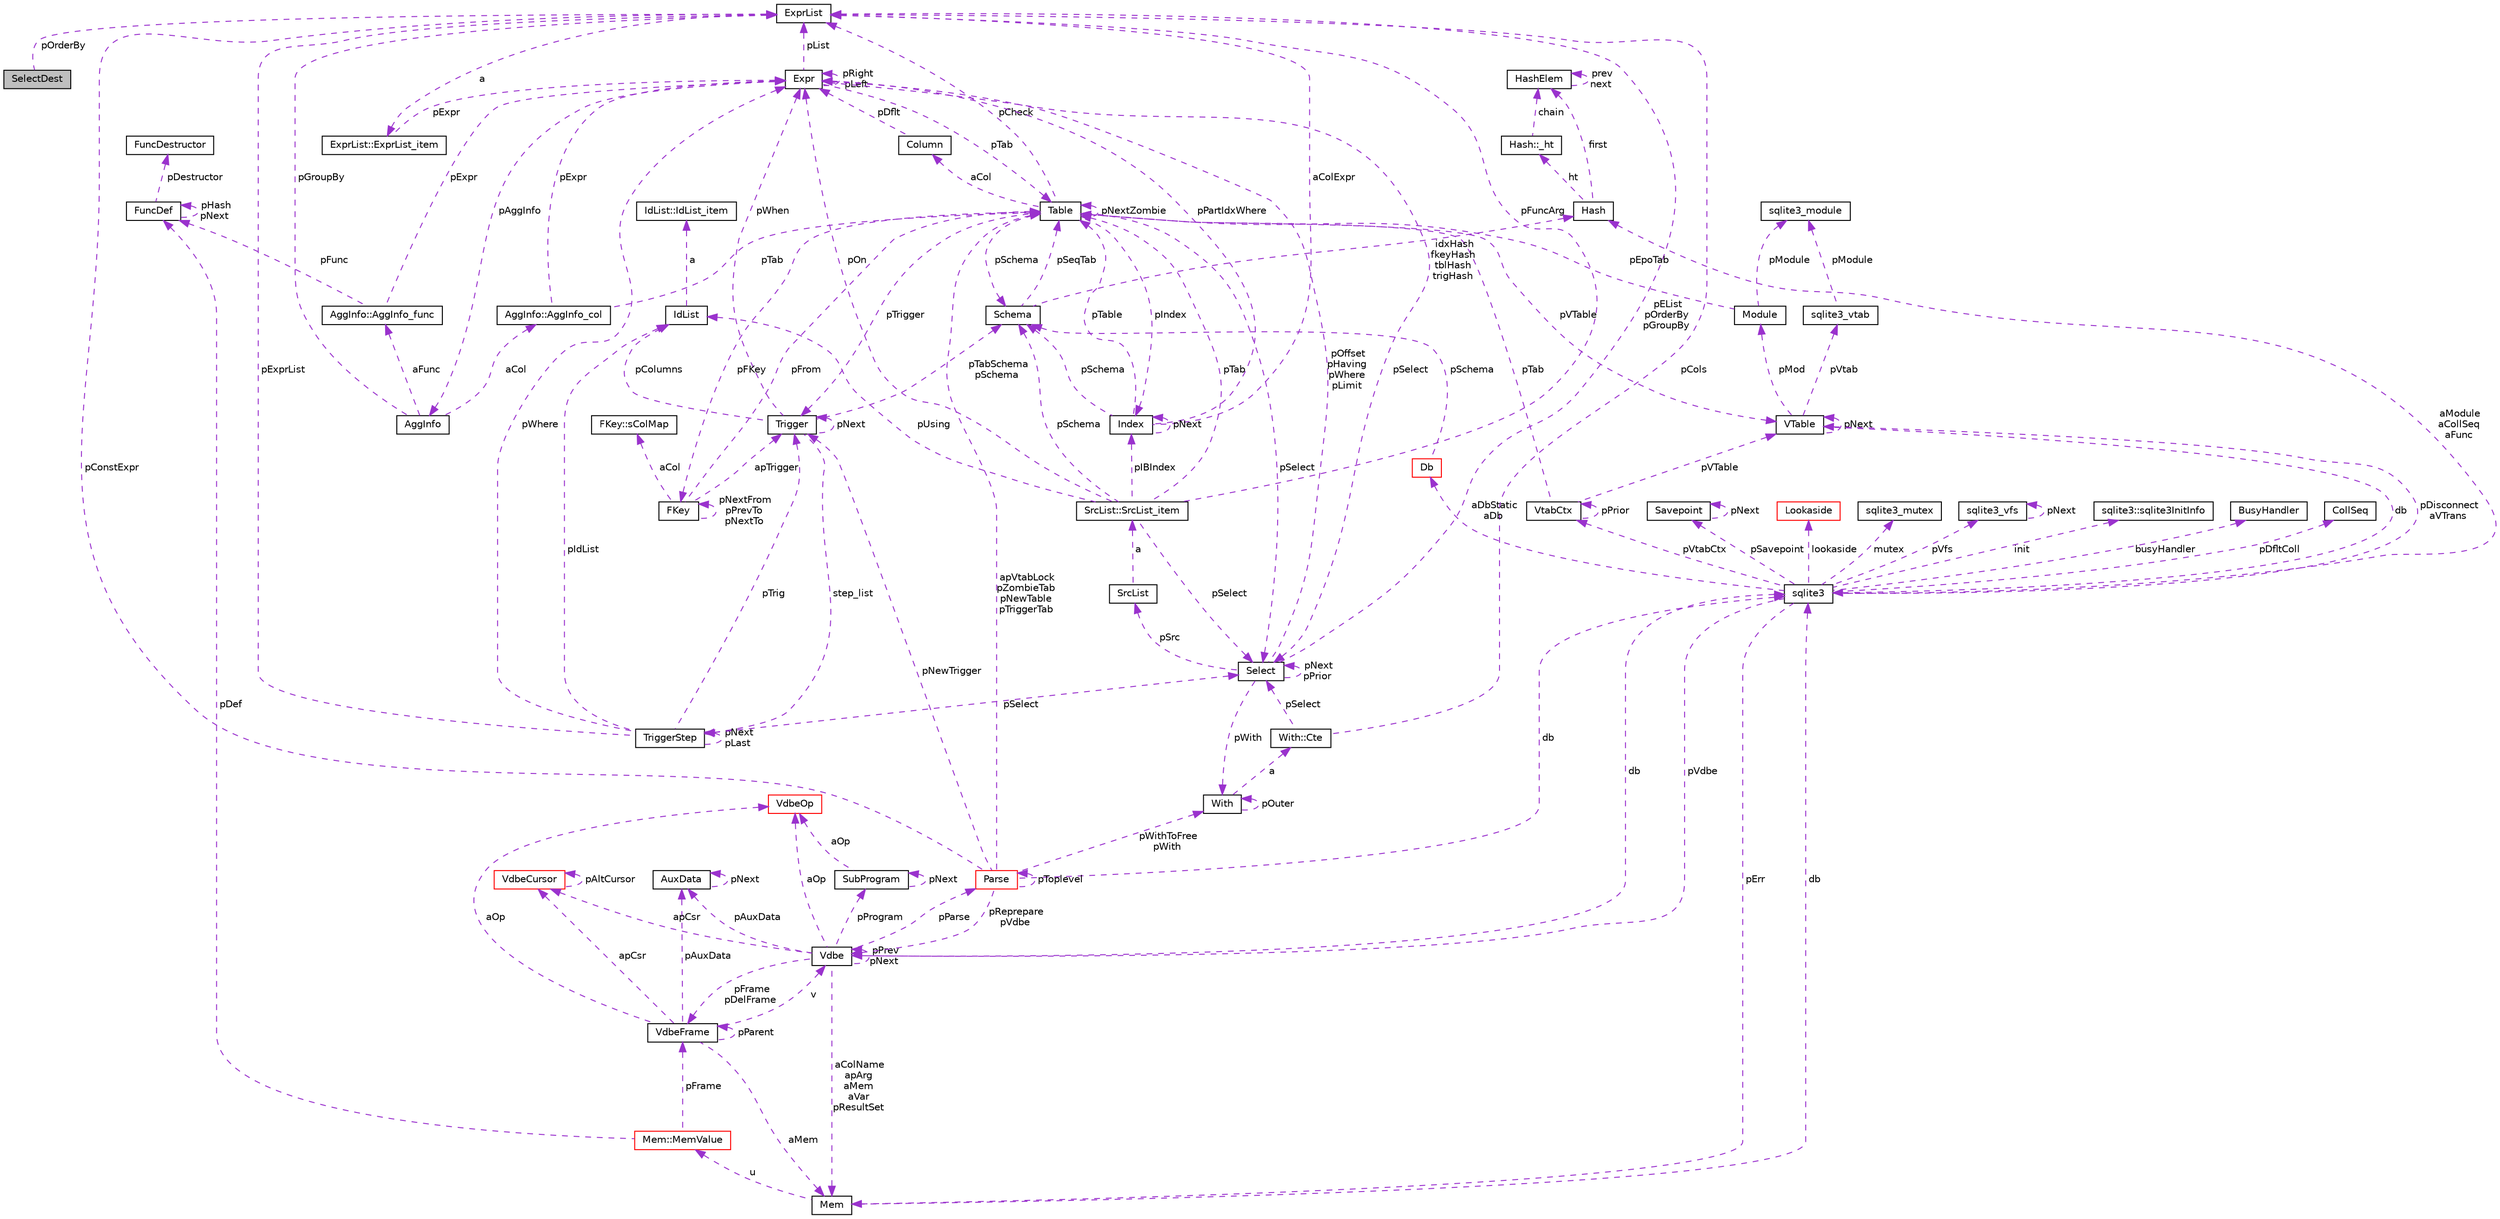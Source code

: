 digraph "SelectDest"
{
  edge [fontname="Helvetica",fontsize="10",labelfontname="Helvetica",labelfontsize="10"];
  node [fontname="Helvetica",fontsize="10",shape=record];
  Node1 [label="SelectDest",height=0.2,width=0.4,color="black", fillcolor="grey75", style="filled", fontcolor="black"];
  Node2 -> Node1 [dir="back",color="darkorchid3",fontsize="10",style="dashed",label=" pOrderBy" ];
  Node2 [label="ExprList",height=0.2,width=0.4,color="black", fillcolor="white", style="filled",URL="$structExprList.html"];
  Node3 -> Node2 [dir="back",color="darkorchid3",fontsize="10",style="dashed",label=" a" ];
  Node3 [label="ExprList::ExprList_item",height=0.2,width=0.4,color="black", fillcolor="white", style="filled",URL="$structExprList_1_1ExprList__item.html"];
  Node4 -> Node3 [dir="back",color="darkorchid3",fontsize="10",style="dashed",label=" pExpr" ];
  Node4 [label="Expr",height=0.2,width=0.4,color="black", fillcolor="white", style="filled",URL="$structExpr.html"];
  Node5 -> Node4 [dir="back",color="darkorchid3",fontsize="10",style="dashed",label=" pAggInfo" ];
  Node5 [label="AggInfo",height=0.2,width=0.4,color="black", fillcolor="white", style="filled",URL="$structAggInfo.html"];
  Node6 -> Node5 [dir="back",color="darkorchid3",fontsize="10",style="dashed",label=" aCol" ];
  Node6 [label="AggInfo::AggInfo_col",height=0.2,width=0.4,color="black", fillcolor="white", style="filled",URL="$structAggInfo_1_1AggInfo__col.html"];
  Node4 -> Node6 [dir="back",color="darkorchid3",fontsize="10",style="dashed",label=" pExpr" ];
  Node7 -> Node6 [dir="back",color="darkorchid3",fontsize="10",style="dashed",label=" pTab" ];
  Node7 [label="Table",height=0.2,width=0.4,color="black", fillcolor="white", style="filled",URL="$structTable.html"];
  Node8 -> Node7 [dir="back",color="darkorchid3",fontsize="10",style="dashed",label=" pSchema" ];
  Node8 [label="Schema",height=0.2,width=0.4,color="black", fillcolor="white", style="filled",URL="$structSchema.html"];
  Node7 -> Node8 [dir="back",color="darkorchid3",fontsize="10",style="dashed",label=" pSeqTab" ];
  Node9 -> Node8 [dir="back",color="darkorchid3",fontsize="10",style="dashed",label=" idxHash\nfkeyHash\ntblHash\ntrigHash" ];
  Node9 [label="Hash",height=0.2,width=0.4,color="black", fillcolor="white", style="filled",URL="$structHash.html"];
  Node10 -> Node9 [dir="back",color="darkorchid3",fontsize="10",style="dashed",label=" ht" ];
  Node10 [label="Hash::_ht",height=0.2,width=0.4,color="black", fillcolor="white", style="filled",URL="$structHash_1_1__ht.html"];
  Node11 -> Node10 [dir="back",color="darkorchid3",fontsize="10",style="dashed",label=" chain" ];
  Node11 [label="HashElem",height=0.2,width=0.4,color="black", fillcolor="white", style="filled",URL="$structHashElem.html"];
  Node11 -> Node11 [dir="back",color="darkorchid3",fontsize="10",style="dashed",label=" prev\nnext" ];
  Node11 -> Node9 [dir="back",color="darkorchid3",fontsize="10",style="dashed",label=" first" ];
  Node12 -> Node7 [dir="back",color="darkorchid3",fontsize="10",style="dashed",label=" aCol" ];
  Node12 [label="Column",height=0.2,width=0.4,color="black", fillcolor="white", style="filled",URL="$structColumn.html"];
  Node4 -> Node12 [dir="back",color="darkorchid3",fontsize="10",style="dashed",label=" pDflt" ];
  Node13 -> Node7 [dir="back",color="darkorchid3",fontsize="10",style="dashed",label=" pFKey" ];
  Node13 [label="FKey",height=0.2,width=0.4,color="black", fillcolor="white", style="filled",URL="$structFKey.html"];
  Node14 -> Node13 [dir="back",color="darkorchid3",fontsize="10",style="dashed",label=" aCol" ];
  Node14 [label="FKey::sColMap",height=0.2,width=0.4,color="black", fillcolor="white", style="filled",URL="$structFKey_1_1sColMap.html"];
  Node13 -> Node13 [dir="back",color="darkorchid3",fontsize="10",style="dashed",label=" pNextFrom\npPrevTo\npNextTo" ];
  Node7 -> Node13 [dir="back",color="darkorchid3",fontsize="10",style="dashed",label=" pFrom" ];
  Node15 -> Node13 [dir="back",color="darkorchid3",fontsize="10",style="dashed",label=" apTrigger" ];
  Node15 [label="Trigger",height=0.2,width=0.4,color="black", fillcolor="white", style="filled",URL="$structTrigger.html"];
  Node16 -> Node15 [dir="back",color="darkorchid3",fontsize="10",style="dashed",label=" step_list" ];
  Node16 [label="TriggerStep",height=0.2,width=0.4,color="black", fillcolor="white", style="filled",URL="$structTriggerStep.html"];
  Node16 -> Node16 [dir="back",color="darkorchid3",fontsize="10",style="dashed",label=" pNext\npLast" ];
  Node4 -> Node16 [dir="back",color="darkorchid3",fontsize="10",style="dashed",label=" pWhere" ];
  Node17 -> Node16 [dir="back",color="darkorchid3",fontsize="10",style="dashed",label=" pIdList" ];
  Node17 [label="IdList",height=0.2,width=0.4,color="black", fillcolor="white", style="filled",URL="$structIdList.html"];
  Node18 -> Node17 [dir="back",color="darkorchid3",fontsize="10",style="dashed",label=" a" ];
  Node18 [label="IdList::IdList_item",height=0.2,width=0.4,color="black", fillcolor="white", style="filled",URL="$structIdList_1_1IdList__item.html"];
  Node19 -> Node16 [dir="back",color="darkorchid3",fontsize="10",style="dashed",label=" pSelect" ];
  Node19 [label="Select",height=0.2,width=0.4,color="black", fillcolor="white", style="filled",URL="$structSelect.html"];
  Node4 -> Node19 [dir="back",color="darkorchid3",fontsize="10",style="dashed",label=" pOffset\npHaving\npWhere\npLimit" ];
  Node20 -> Node19 [dir="back",color="darkorchid3",fontsize="10",style="dashed",label=" pWith" ];
  Node20 [label="With",height=0.2,width=0.4,color="black", fillcolor="white", style="filled",URL="$structWith.html"];
  Node21 -> Node20 [dir="back",color="darkorchid3",fontsize="10",style="dashed",label=" a" ];
  Node21 [label="With::Cte",height=0.2,width=0.4,color="black", fillcolor="white", style="filled",URL="$structWith_1_1Cte.html"];
  Node19 -> Node21 [dir="back",color="darkorchid3",fontsize="10",style="dashed",label=" pSelect" ];
  Node2 -> Node21 [dir="back",color="darkorchid3",fontsize="10",style="dashed",label=" pCols" ];
  Node20 -> Node20 [dir="back",color="darkorchid3",fontsize="10",style="dashed",label=" pOuter" ];
  Node19 -> Node19 [dir="back",color="darkorchid3",fontsize="10",style="dashed",label=" pNext\npPrior" ];
  Node22 -> Node19 [dir="back",color="darkorchid3",fontsize="10",style="dashed",label=" pSrc" ];
  Node22 [label="SrcList",height=0.2,width=0.4,color="black", fillcolor="white", style="filled",URL="$structSrcList.html"];
  Node23 -> Node22 [dir="back",color="darkorchid3",fontsize="10",style="dashed",label=" a" ];
  Node23 [label="SrcList::SrcList_item",height=0.2,width=0.4,color="black", fillcolor="white", style="filled",URL="$structSrcList_1_1SrcList__item.html"];
  Node8 -> Node23 [dir="back",color="darkorchid3",fontsize="10",style="dashed",label=" pSchema" ];
  Node4 -> Node23 [dir="back",color="darkorchid3",fontsize="10",style="dashed",label=" pOn" ];
  Node17 -> Node23 [dir="back",color="darkorchid3",fontsize="10",style="dashed",label=" pUsing" ];
  Node7 -> Node23 [dir="back",color="darkorchid3",fontsize="10",style="dashed",label=" pTab" ];
  Node19 -> Node23 [dir="back",color="darkorchid3",fontsize="10",style="dashed",label=" pSelect" ];
  Node24 -> Node23 [dir="back",color="darkorchid3",fontsize="10",style="dashed",label=" pIBIndex" ];
  Node24 [label="Index",height=0.2,width=0.4,color="black", fillcolor="white", style="filled",URL="$structIndex.html"];
  Node8 -> Node24 [dir="back",color="darkorchid3",fontsize="10",style="dashed",label=" pSchema" ];
  Node4 -> Node24 [dir="back",color="darkorchid3",fontsize="10",style="dashed",label=" pPartIdxWhere" ];
  Node7 -> Node24 [dir="back",color="darkorchid3",fontsize="10",style="dashed",label=" pTable" ];
  Node2 -> Node24 [dir="back",color="darkorchid3",fontsize="10",style="dashed",label=" aColExpr" ];
  Node24 -> Node24 [dir="back",color="darkorchid3",fontsize="10",style="dashed",label=" pNext" ];
  Node2 -> Node23 [dir="back",color="darkorchid3",fontsize="10",style="dashed",label=" pFuncArg" ];
  Node2 -> Node19 [dir="back",color="darkorchid3",fontsize="10",style="dashed",label=" pEList\npOrderBy\npGroupBy" ];
  Node15 -> Node16 [dir="back",color="darkorchid3",fontsize="10",style="dashed",label=" pTrig" ];
  Node2 -> Node16 [dir="back",color="darkorchid3",fontsize="10",style="dashed",label=" pExprList" ];
  Node8 -> Node15 [dir="back",color="darkorchid3",fontsize="10",style="dashed",label=" pTabSchema\npSchema" ];
  Node4 -> Node15 [dir="back",color="darkorchid3",fontsize="10",style="dashed",label=" pWhen" ];
  Node17 -> Node15 [dir="back",color="darkorchid3",fontsize="10",style="dashed",label=" pColumns" ];
  Node15 -> Node15 [dir="back",color="darkorchid3",fontsize="10",style="dashed",label=" pNext" ];
  Node25 -> Node7 [dir="back",color="darkorchid3",fontsize="10",style="dashed",label=" pVTable" ];
  Node25 [label="VTable",height=0.2,width=0.4,color="black", fillcolor="white", style="filled",URL="$structVTable.html"];
  Node26 -> Node25 [dir="back",color="darkorchid3",fontsize="10",style="dashed",label=" db" ];
  Node26 [label="sqlite3",height=0.2,width=0.4,color="black", fillcolor="white", style="filled",URL="$structsqlite3.html"];
  Node27 -> Node26 [dir="back",color="darkorchid3",fontsize="10",style="dashed",label=" pErr" ];
  Node27 [label="Mem",height=0.2,width=0.4,color="black", fillcolor="white", style="filled",URL="$structMem.html"];
  Node28 -> Node27 [dir="back",color="darkorchid3",fontsize="10",style="dashed",label=" u" ];
  Node28 [label="Mem::MemValue",height=0.2,width=0.4,color="red", fillcolor="white", style="filled",URL="$unionMem_1_1MemValue.html"];
  Node29 -> Node28 [dir="back",color="darkorchid3",fontsize="10",style="dashed",label=" pFrame" ];
  Node29 [label="VdbeFrame",height=0.2,width=0.4,color="black", fillcolor="white", style="filled",URL="$structVdbeFrame.html"];
  Node27 -> Node29 [dir="back",color="darkorchid3",fontsize="10",style="dashed",label=" aMem" ];
  Node30 -> Node29 [dir="back",color="darkorchid3",fontsize="10",style="dashed",label=" v" ];
  Node30 [label="Vdbe",height=0.2,width=0.4,color="black", fillcolor="white", style="filled",URL="$structVdbe.html"];
  Node27 -> Node30 [dir="back",color="darkorchid3",fontsize="10",style="dashed",label=" aColName\napArg\naMem\naVar\npResultSet" ];
  Node30 -> Node30 [dir="back",color="darkorchid3",fontsize="10",style="dashed",label=" pPrev\npNext" ];
  Node26 -> Node30 [dir="back",color="darkorchid3",fontsize="10",style="dashed",label=" db" ];
  Node29 -> Node30 [dir="back",color="darkorchid3",fontsize="10",style="dashed",label=" pFrame\npDelFrame" ];
  Node31 -> Node30 [dir="back",color="darkorchid3",fontsize="10",style="dashed",label=" pAuxData" ];
  Node31 [label="AuxData",height=0.2,width=0.4,color="black", fillcolor="white", style="filled",URL="$structAuxData.html"];
  Node31 -> Node31 [dir="back",color="darkorchid3",fontsize="10",style="dashed",label=" pNext" ];
  Node32 -> Node30 [dir="back",color="darkorchid3",fontsize="10",style="dashed",label=" pProgram" ];
  Node32 [label="SubProgram",height=0.2,width=0.4,color="black", fillcolor="white", style="filled",URL="$structSubProgram.html"];
  Node32 -> Node32 [dir="back",color="darkorchid3",fontsize="10",style="dashed",label=" pNext" ];
  Node33 -> Node32 [dir="back",color="darkorchid3",fontsize="10",style="dashed",label=" aOp" ];
  Node33 [label="VdbeOp",height=0.2,width=0.4,color="red", fillcolor="white", style="filled",URL="$structVdbeOp.html"];
  Node34 -> Node30 [dir="back",color="darkorchid3",fontsize="10",style="dashed",label=" apCsr" ];
  Node34 [label="VdbeCursor",height=0.2,width=0.4,color="red", fillcolor="white", style="filled",URL="$structVdbeCursor.html"];
  Node34 -> Node34 [dir="back",color="darkorchid3",fontsize="10",style="dashed",label=" pAltCursor" ];
  Node35 -> Node30 [dir="back",color="darkorchid3",fontsize="10",style="dashed",label=" pParse" ];
  Node35 [label="Parse",height=0.2,width=0.4,color="red", fillcolor="white", style="filled",URL="$structParse.html"];
  Node30 -> Node35 [dir="back",color="darkorchid3",fontsize="10",style="dashed",label=" pReprepare\npVdbe" ];
  Node26 -> Node35 [dir="back",color="darkorchid3",fontsize="10",style="dashed",label=" db" ];
  Node20 -> Node35 [dir="back",color="darkorchid3",fontsize="10",style="dashed",label=" pWithToFree\npWith" ];
  Node7 -> Node35 [dir="back",color="darkorchid3",fontsize="10",style="dashed",label=" apVtabLock\npZombieTab\npNewTable\npTriggerTab" ];
  Node15 -> Node35 [dir="back",color="darkorchid3",fontsize="10",style="dashed",label=" pNewTrigger" ];
  Node2 -> Node35 [dir="back",color="darkorchid3",fontsize="10",style="dashed",label=" pConstExpr" ];
  Node35 -> Node35 [dir="back",color="darkorchid3",fontsize="10",style="dashed",label=" pToplevel" ];
  Node33 -> Node30 [dir="back",color="darkorchid3",fontsize="10",style="dashed",label=" aOp" ];
  Node29 -> Node29 [dir="back",color="darkorchid3",fontsize="10",style="dashed",label=" pParent" ];
  Node31 -> Node29 [dir="back",color="darkorchid3",fontsize="10",style="dashed",label=" pAuxData" ];
  Node34 -> Node29 [dir="back",color="darkorchid3",fontsize="10",style="dashed",label=" apCsr" ];
  Node33 -> Node29 [dir="back",color="darkorchid3",fontsize="10",style="dashed",label=" aOp" ];
  Node36 -> Node28 [dir="back",color="darkorchid3",fontsize="10",style="dashed",label=" pDef" ];
  Node36 [label="FuncDef",height=0.2,width=0.4,color="black", fillcolor="white", style="filled",URL="$structFuncDef.html"];
  Node37 -> Node36 [dir="back",color="darkorchid3",fontsize="10",style="dashed",label=" pDestructor" ];
  Node37 [label="FuncDestructor",height=0.2,width=0.4,color="black", fillcolor="white", style="filled",URL="$structFuncDestructor.html"];
  Node36 -> Node36 [dir="back",color="darkorchid3",fontsize="10",style="dashed",label=" pHash\npNext" ];
  Node26 -> Node27 [dir="back",color="darkorchid3",fontsize="10",style="dashed",label=" db" ];
  Node30 -> Node26 [dir="back",color="darkorchid3",fontsize="10",style="dashed",label=" pVdbe" ];
  Node38 -> Node26 [dir="back",color="darkorchid3",fontsize="10",style="dashed",label=" pSavepoint" ];
  Node38 [label="Savepoint",height=0.2,width=0.4,color="black", fillcolor="white", style="filled",URL="$structSavepoint.html"];
  Node38 -> Node38 [dir="back",color="darkorchid3",fontsize="10",style="dashed",label=" pNext" ];
  Node39 -> Node26 [dir="back",color="darkorchid3",fontsize="10",style="dashed",label=" lookaside" ];
  Node39 [label="Lookaside",height=0.2,width=0.4,color="red", fillcolor="white", style="filled",URL="$structLookaside.html"];
  Node40 -> Node26 [dir="back",color="darkorchid3",fontsize="10",style="dashed",label=" mutex" ];
  Node40 [label="sqlite3_mutex",height=0.2,width=0.4,color="black", fillcolor="white", style="filled",URL="$structsqlite3__mutex.html"];
  Node41 -> Node26 [dir="back",color="darkorchid3",fontsize="10",style="dashed",label=" pVfs" ];
  Node41 [label="sqlite3_vfs",height=0.2,width=0.4,color="black", fillcolor="white", style="filled",URL="$structsqlite3__vfs.html"];
  Node41 -> Node41 [dir="back",color="darkorchid3",fontsize="10",style="dashed",label=" pNext" ];
  Node42 -> Node26 [dir="back",color="darkorchid3",fontsize="10",style="dashed",label=" init" ];
  Node42 [label="sqlite3::sqlite3InitInfo",height=0.2,width=0.4,color="black", fillcolor="white", style="filled",URL="$structsqlite3_1_1sqlite3InitInfo.html"];
  Node43 -> Node26 [dir="back",color="darkorchid3",fontsize="10",style="dashed",label=" busyHandler" ];
  Node43 [label="BusyHandler",height=0.2,width=0.4,color="black", fillcolor="white", style="filled",URL="$structBusyHandler.html"];
  Node44 -> Node26 [dir="back",color="darkorchid3",fontsize="10",style="dashed",label=" pVtabCtx" ];
  Node44 [label="VtabCtx",height=0.2,width=0.4,color="black", fillcolor="white", style="filled",URL="$structVtabCtx.html"];
  Node44 -> Node44 [dir="back",color="darkorchid3",fontsize="10",style="dashed",label=" pPrior" ];
  Node25 -> Node44 [dir="back",color="darkorchid3",fontsize="10",style="dashed",label=" pVTable" ];
  Node7 -> Node44 [dir="back",color="darkorchid3",fontsize="10",style="dashed",label=" pTab" ];
  Node45 -> Node26 [dir="back",color="darkorchid3",fontsize="10",style="dashed",label=" pDfltColl" ];
  Node45 [label="CollSeq",height=0.2,width=0.4,color="black", fillcolor="white", style="filled",URL="$structCollSeq.html"];
  Node25 -> Node26 [dir="back",color="darkorchid3",fontsize="10",style="dashed",label=" pDisconnect\naVTrans" ];
  Node46 -> Node26 [dir="back",color="darkorchid3",fontsize="10",style="dashed",label=" aDbStatic\naDb" ];
  Node46 [label="Db",height=0.2,width=0.4,color="red", fillcolor="white", style="filled",URL="$structDb.html"];
  Node8 -> Node46 [dir="back",color="darkorchid3",fontsize="10",style="dashed",label=" pSchema" ];
  Node9 -> Node26 [dir="back",color="darkorchid3",fontsize="10",style="dashed",label=" aModule\naCollSeq\naFunc" ];
  Node25 -> Node25 [dir="back",color="darkorchid3",fontsize="10",style="dashed",label=" pNext" ];
  Node47 -> Node25 [dir="back",color="darkorchid3",fontsize="10",style="dashed",label=" pMod" ];
  Node47 [label="Module",height=0.2,width=0.4,color="black", fillcolor="white", style="filled",URL="$structModule.html"];
  Node48 -> Node47 [dir="back",color="darkorchid3",fontsize="10",style="dashed",label=" pModule" ];
  Node48 [label="sqlite3_module",height=0.2,width=0.4,color="black", fillcolor="white", style="filled",URL="$structsqlite3__module.html"];
  Node7 -> Node47 [dir="back",color="darkorchid3",fontsize="10",style="dashed",label=" pEpoTab" ];
  Node49 -> Node25 [dir="back",color="darkorchid3",fontsize="10",style="dashed",label=" pVtab" ];
  Node49 [label="sqlite3_vtab",height=0.2,width=0.4,color="black", fillcolor="white", style="filled",URL="$structsqlite3__vtab.html"];
  Node48 -> Node49 [dir="back",color="darkorchid3",fontsize="10",style="dashed",label=" pModule" ];
  Node7 -> Node7 [dir="back",color="darkorchid3",fontsize="10",style="dashed",label=" pNextZombie" ];
  Node15 -> Node7 [dir="back",color="darkorchid3",fontsize="10",style="dashed",label=" pTrigger" ];
  Node19 -> Node7 [dir="back",color="darkorchid3",fontsize="10",style="dashed",label=" pSelect" ];
  Node2 -> Node7 [dir="back",color="darkorchid3",fontsize="10",style="dashed",label=" pCheck" ];
  Node24 -> Node7 [dir="back",color="darkorchid3",fontsize="10",style="dashed",label=" pIndex" ];
  Node50 -> Node5 [dir="back",color="darkorchid3",fontsize="10",style="dashed",label=" aFunc" ];
  Node50 [label="AggInfo::AggInfo_func",height=0.2,width=0.4,color="black", fillcolor="white", style="filled",URL="$structAggInfo_1_1AggInfo__func.html"];
  Node4 -> Node50 [dir="back",color="darkorchid3",fontsize="10",style="dashed",label=" pExpr" ];
  Node36 -> Node50 [dir="back",color="darkorchid3",fontsize="10",style="dashed",label=" pFunc" ];
  Node2 -> Node5 [dir="back",color="darkorchid3",fontsize="10",style="dashed",label=" pGroupBy" ];
  Node4 -> Node4 [dir="back",color="darkorchid3",fontsize="10",style="dashed",label=" pRight\npLeft" ];
  Node7 -> Node4 [dir="back",color="darkorchid3",fontsize="10",style="dashed",label=" pTab" ];
  Node19 -> Node4 [dir="back",color="darkorchid3",fontsize="10",style="dashed",label=" pSelect" ];
  Node2 -> Node4 [dir="back",color="darkorchid3",fontsize="10",style="dashed",label=" pList" ];
}
